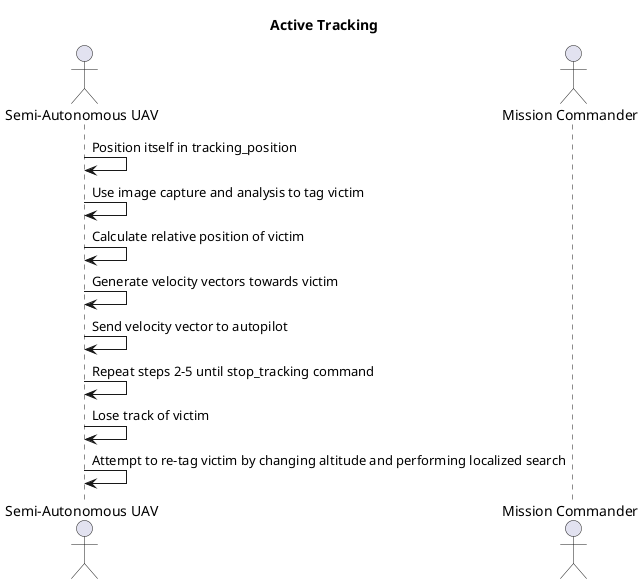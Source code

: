 @startuml
title "Active Tracking"

actor "Semi-Autonomous UAV" as UAV
actor "Mission Commander" as Commander

UAV -> UAV: Position itself in tracking_position
UAV -> UAV: Use image capture and analysis to tag victim
UAV -> UAV: Calculate relative position of victim
UAV -> UAV: Generate velocity vectors towards victim
UAV -> UAV: Send velocity vector to autopilot
UAV -> UAV: Repeat steps 2-5 until stop_tracking command

UAV -> UAV: Lose track of victim
UAV -> UAV: Attempt to re-tag victim by changing altitude and performing localized search

@enduml
